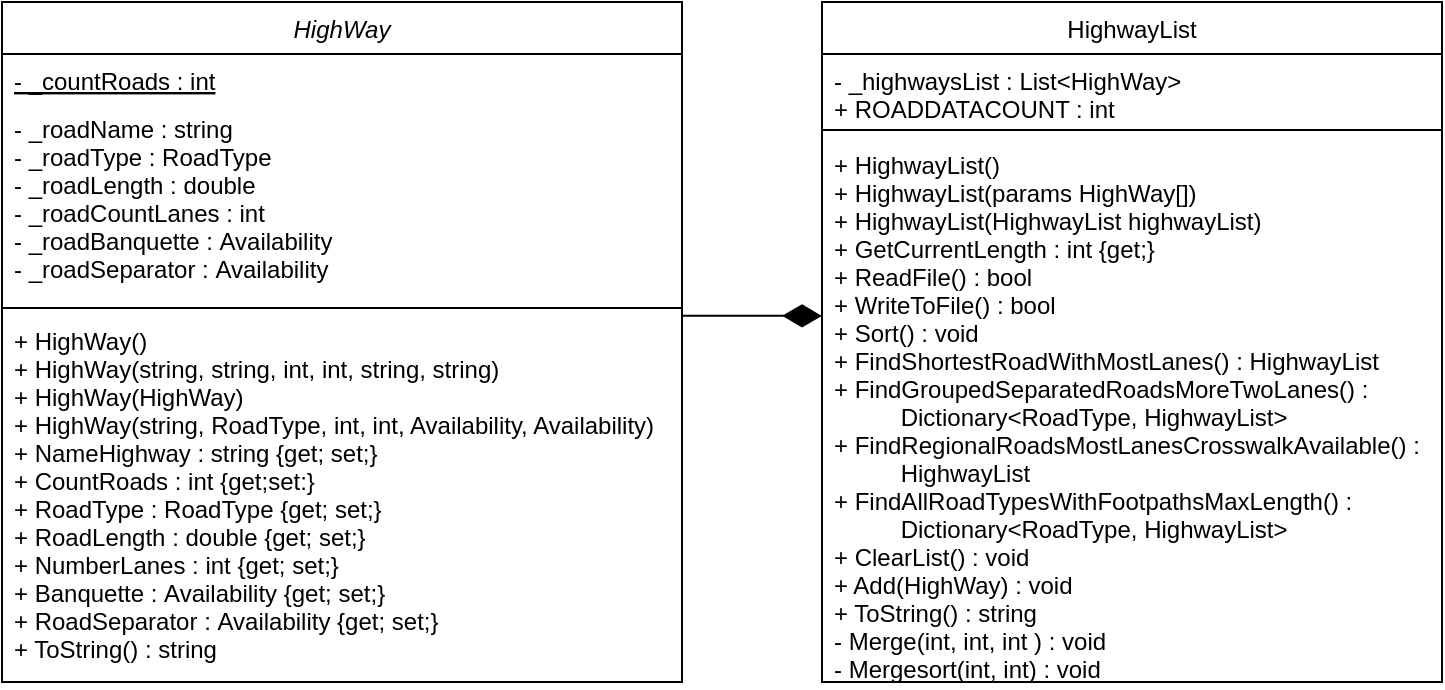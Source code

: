 <mxfile version="15.5.9" type="device"><diagram id="C5RBs43oDa-KdzZeNtuy" name="Page-1"><mxGraphModel dx="1146" dy="548" grid="1" gridSize="10" guides="1" tooltips="1" connect="1" arrows="1" fold="1" page="1" pageScale="1" pageWidth="827" pageHeight="1169" math="0" shadow="0"><root><mxCell id="WIyWlLk6GJQsqaUBKTNV-0"/><mxCell id="WIyWlLk6GJQsqaUBKTNV-1" parent="WIyWlLk6GJQsqaUBKTNV-0"/><mxCell id="zkfFHV4jXpPFQw0GAbJ--0" value="HighWay" style="swimlane;fontStyle=2;align=center;verticalAlign=top;childLayout=stackLayout;horizontal=1;startSize=26;horizontalStack=0;resizeParent=1;resizeLast=0;collapsible=1;marginBottom=0;rounded=0;shadow=0;strokeWidth=1;" parent="WIyWlLk6GJQsqaUBKTNV-1" vertex="1"><mxGeometry x="30" y="120" width="340" height="340" as="geometry"><mxRectangle x="130" y="120" width="160" height="26" as="alternateBounds"/></mxGeometry></mxCell><mxCell id="Ur1rmCPGTXMHAlLx3ZI8-0" value="- _countRoads : int" style="text;align=left;verticalAlign=top;spacingLeft=4;spacingRight=4;overflow=hidden;rotatable=0;points=[[0,0.5],[1,0.5]];portConstraint=eastwest;fontStyle=4" parent="zkfFHV4jXpPFQw0GAbJ--0" vertex="1"><mxGeometry y="26" width="340" height="24" as="geometry"/></mxCell><mxCell id="zkfFHV4jXpPFQw0GAbJ--1" value="- _roadName : string&#10;- _roadType : RoadType&#10;- _roadLength : double&#10;- _roadCountLanes : int&#10;- _roadBanquette : Availability&#10;- _roadSeparator : Availability&#10;&#10;" style="text;align=left;verticalAlign=top;spacingLeft=4;spacingRight=4;overflow=hidden;rotatable=0;points=[[0,0.5],[1,0.5]];portConstraint=eastwest;" parent="zkfFHV4jXpPFQw0GAbJ--0" vertex="1"><mxGeometry y="50" width="340" height="100" as="geometry"/></mxCell><mxCell id="zkfFHV4jXpPFQw0GAbJ--4" value="" style="line;html=1;strokeWidth=1;align=left;verticalAlign=middle;spacingTop=-1;spacingLeft=3;spacingRight=3;rotatable=0;labelPosition=right;points=[];portConstraint=eastwest;" parent="zkfFHV4jXpPFQw0GAbJ--0" vertex="1"><mxGeometry y="150" width="340" height="6" as="geometry"/></mxCell><mxCell id="zkfFHV4jXpPFQw0GAbJ--5" value="+ HighWay()&#10;+ HighWay(string, string, int, int, string, string)&#10;+ HighWay(HighWay)&#10;+ HighWay(string, RoadType, int, int, Availability, Availability)&#10;+ NameHighway : string {get; set;}&#10;+ CountRoads : int {get;set:}&#10;+ RoadType : RoadType {get; set;}&#10;+ RoadLength : double {get; set;}&#10;+ NumberLanes : int {get; set;}&#10;+ Banquette : Availability {get; set;}&#10;+ RoadSeparator : Availability {get; set;}&#10;+ ToString() : string" style="text;align=left;verticalAlign=top;spacingLeft=4;spacingRight=4;overflow=hidden;rotatable=0;points=[[0,0.5],[1,0.5]];portConstraint=eastwest;" parent="zkfFHV4jXpPFQw0GAbJ--0" vertex="1"><mxGeometry y="156" width="340" height="184" as="geometry"/></mxCell><mxCell id="zkfFHV4jXpPFQw0GAbJ--17" value="HighwayList" style="swimlane;fontStyle=0;align=center;verticalAlign=top;childLayout=stackLayout;horizontal=1;startSize=26;horizontalStack=0;resizeParent=1;resizeLast=0;collapsible=1;marginBottom=0;rounded=0;shadow=0;strokeWidth=1;" parent="WIyWlLk6GJQsqaUBKTNV-1" vertex="1"><mxGeometry x="440" y="120" width="310" height="340" as="geometry"><mxRectangle x="550" y="140" width="160" height="26" as="alternateBounds"/></mxGeometry></mxCell><mxCell id="zkfFHV4jXpPFQw0GAbJ--18" value="- _highwaysList : List&lt;HighWay&gt;&#10;+ ROADDATACOUNT : int&#10;" style="text;align=left;verticalAlign=top;spacingLeft=4;spacingRight=4;overflow=hidden;rotatable=0;points=[[0,0.5],[1,0.5]];portConstraint=eastwest;" parent="zkfFHV4jXpPFQw0GAbJ--17" vertex="1"><mxGeometry y="26" width="310" height="34" as="geometry"/></mxCell><mxCell id="zkfFHV4jXpPFQw0GAbJ--23" value="" style="line;html=1;strokeWidth=1;align=left;verticalAlign=middle;spacingTop=-1;spacingLeft=3;spacingRight=3;rotatable=0;labelPosition=right;points=[];portConstraint=eastwest;" parent="zkfFHV4jXpPFQw0GAbJ--17" vertex="1"><mxGeometry y="60" width="310" height="8" as="geometry"/></mxCell><mxCell id="zkfFHV4jXpPFQw0GAbJ--24" value="+ HighwayList()&#10;+ HighwayList(params HighWay[])&#10;+ HighwayList(HighwayList highwayList)&#10;+ GetCurrentLength : int {get;}&#10;+ ReadFile() : bool&#10;+ WriteToFile() : bool&#10;+ Sort() : void&#10;+ FindShortestRoadWithMostLanes() : HighwayList&#10;+ FindGroupedSeparatedRoadsMoreTwoLanes() :&#10;          Dictionary&lt;RoadType, HighwayList&gt;&#10;+ FindRegionalRoadsMostLanesCrosswalkAvailable() :&#10;          HighwayList&#10;+ FindAllRoadTypesWithFootpathsMaxLength() : &#10;          Dictionary&lt;RoadType, HighwayList&gt;&#10;+ ClearList() : void&#10;+ Add(HighWay) : void&#10;+ ToString() : string&#10;- Merge(int, int, int ) : void&#10;- Mergesort(int, int) : void" style="text;align=left;verticalAlign=top;spacingLeft=4;spacingRight=4;overflow=hidden;rotatable=0;points=[[0,0.5],[1,0.5]];portConstraint=eastwest;" parent="zkfFHV4jXpPFQw0GAbJ--17" vertex="1"><mxGeometry y="68" width="310" height="272" as="geometry"/></mxCell><mxCell id="Ur1rmCPGTXMHAlLx3ZI8-3" style="edgeStyle=orthogonalEdgeStyle;rounded=0;orthogonalLoop=1;jettySize=auto;html=1;endArrow=diamondThin;endFill=1;endSize=17;entryX=0;entryY=0.327;entryDx=0;entryDy=0;entryPerimeter=0;exitX=1;exitY=0.005;exitDx=0;exitDy=0;exitPerimeter=0;" parent="WIyWlLk6GJQsqaUBKTNV-1" source="zkfFHV4jXpPFQw0GAbJ--5" target="zkfFHV4jXpPFQw0GAbJ--24" edge="1"><mxGeometry relative="1" as="geometry"><mxPoint x="380" y="270" as="sourcePoint"/><mxPoint x="410" y="200" as="targetPoint"/><Array as="points"><mxPoint x="380" y="277"/></Array></mxGeometry></mxCell></root></mxGraphModel></diagram></mxfile>